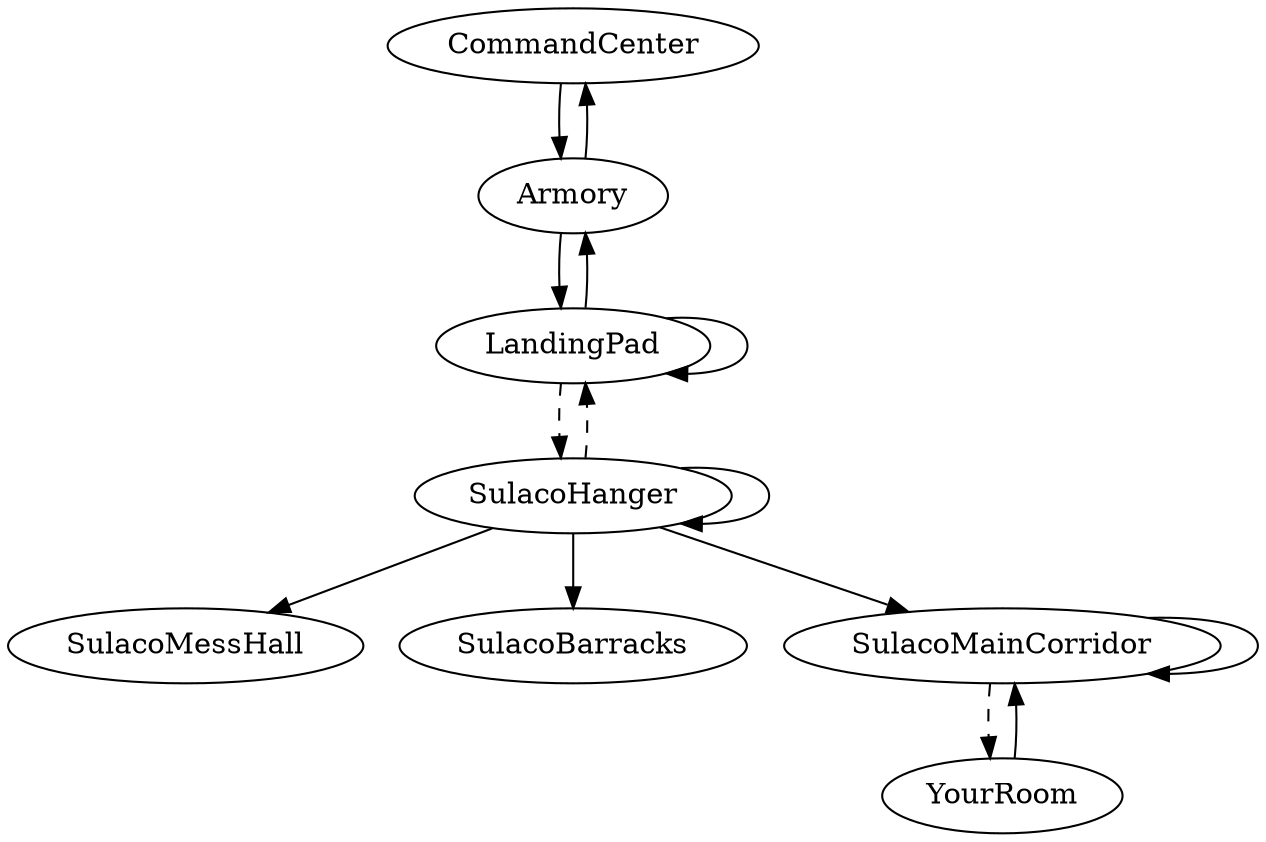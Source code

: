 digraph map {
	CommandCenter -> Armory
	Armory -> CommandCenter
	Armory -> LandingPad
	LandingPad -> Armory
	LandingPad -> LandingPad
	LandingPad -> SulacoHanger [style=dashed]
	SulacoHanger -> SulacoHanger
	SulacoHanger -> LandingPad [style=dashed]
	SulacoHanger -> SulacoMessHall
	SulacoHanger -> SulacoBarracks
	SulacoHanger -> SulacoMainCorridor
	SulacoMainCorridor -> SulacoMainCorridor
	SulacoMainCorridor -> YourRoom [style=dashed]
	YourRoom -> SulacoMainCorridor
}
